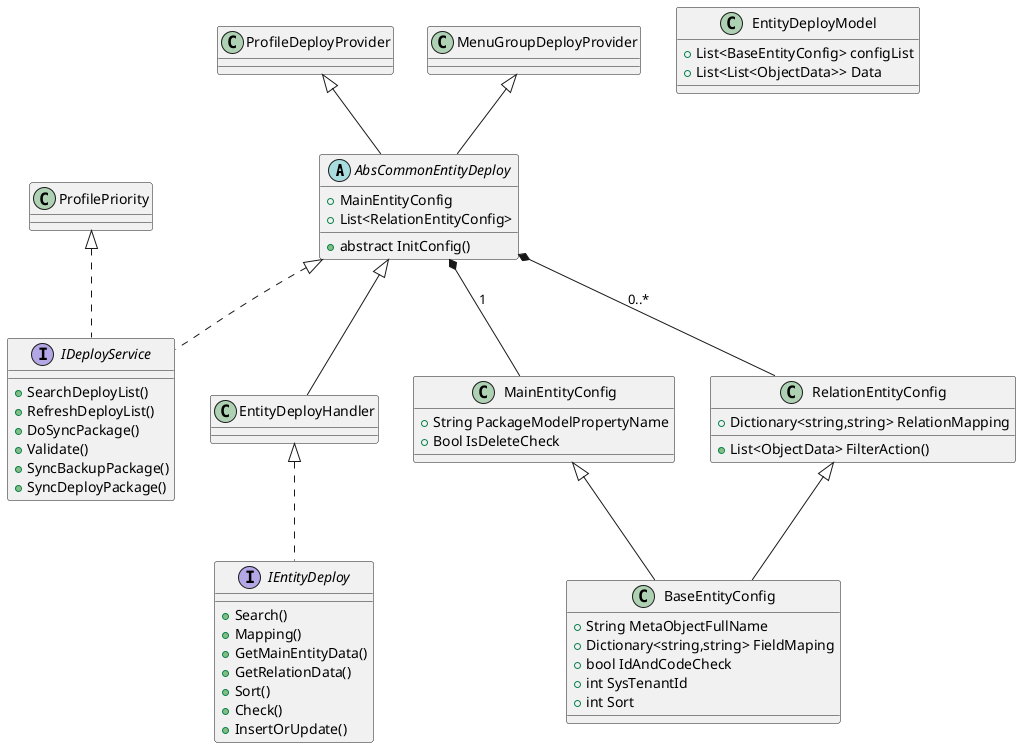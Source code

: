 MultiDeployUML
@startuml MultiDeploy


AbsCommonEntityDeploy<|..IDeployService
AbsCommonEntityDeploy<|--EntityDeployHandler

MainEntityConfig<|--BaseEntityConfig
RelationEntityConfig<|--BaseEntityConfig


AbsCommonEntityDeploy*--MainEntityConfig:1
AbsCommonEntityDeploy*-- RelationEntityConfig:0..*




ProfilePriority<|..IDeployService
ProfileDeployProvider<|--AbsCommonEntityDeploy
MenuGroupDeployProvider<|--AbsCommonEntityDeploy



EntityDeployHandler<|..IEntityDeploy



abstract Class AbsCommonEntityDeploy{
+MainEntityConfig
+List<RelationEntityConfig>
+abstract InitConfig()

}

Class EntityDeployModel{
+List<BaseEntityConfig> configList
+List<List<ObjectData>> Data
}



Class BaseEntityConfig{
+String MetaObjectFullName
+Dictionary<string,string> FieldMaping
+bool IdAndCodeCheck
+int SysTenantId
+int Sort

}


Class RelationEntityConfig{
+Dictionary<string,string> RelationMapping
+List<ObjectData> FilterAction()
}


Class MainEntityConfig{
+String PackageModelPropertyName
+Bool IsDeleteCheck
}

Class ProfileDeployProvider{
}
Class MenuGroupDeployProvider{
}
Class ProfilePriority{}

Class EntityDeployHandler{

}
Interface IEntityDeploy{
+Search()
+Mapping()
+GetMainEntityData()
+GetRelationData()
+Sort()
+Check()
+InsertOrUpdate()
}


Interface IDeployService{
+SearchDeployList()
+RefreshDeployList()
+DoSyncPackage()
+Validate()
+SyncBackupPackage()
+SyncDeployPackage()
}
@enduml